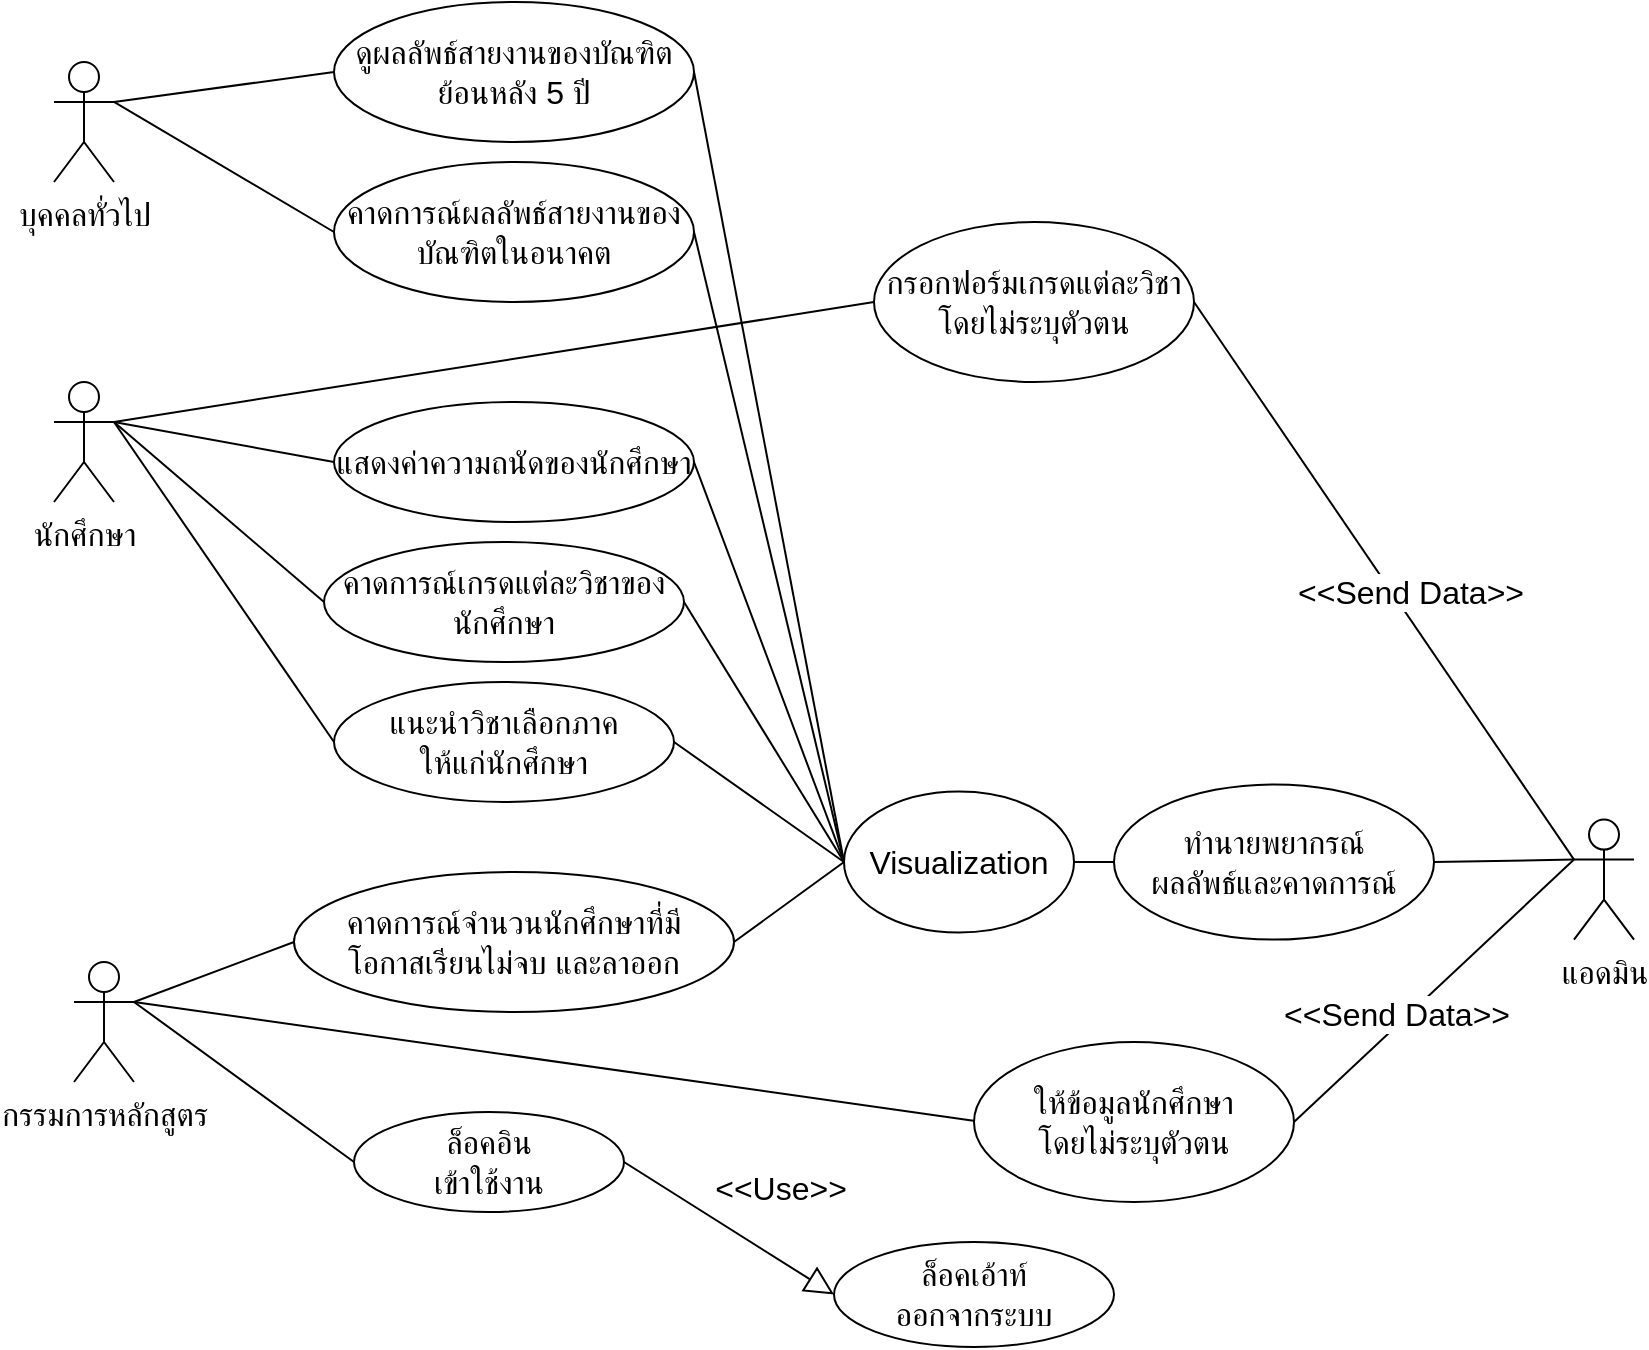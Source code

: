 <mxfile version="18.1.3" type="device"><diagram id="_vLM0q5tYPxkM13smPbt" name="Page-1"><mxGraphModel dx="1662" dy="794" grid="1" gridSize="10" guides="1" tooltips="1" connect="1" arrows="1" fold="1" page="1" pageScale="1" pageWidth="827" pageHeight="1169" math="0" shadow="0"><root><mxCell id="0"/><mxCell id="1" parent="0"/><mxCell id="81Vus9PUht1-0RsdPjCS-26" style="edgeStyle=none;rounded=0;orthogonalLoop=1;jettySize=auto;html=1;exitX=1;exitY=0.333;exitDx=0;exitDy=0;exitPerimeter=0;entryX=0;entryY=0.5;entryDx=0;entryDy=0;startArrow=none;startFill=0;endArrow=none;endFill=0;strokeColor=default;fontSize=16;" parent="1" source="81Vus9PUht1-0RsdPjCS-1" target="81Vus9PUht1-0RsdPjCS-11" edge="1"><mxGeometry relative="1" as="geometry"/></mxCell><mxCell id="81Vus9PUht1-0RsdPjCS-28" style="edgeStyle=none;rounded=0;orthogonalLoop=1;jettySize=auto;html=1;exitX=1;exitY=0.333;exitDx=0;exitDy=0;exitPerimeter=0;entryX=0;entryY=0.5;entryDx=0;entryDy=0;startArrow=none;startFill=0;endArrow=none;endFill=0;strokeColor=default;fontSize=16;" parent="1" source="81Vus9PUht1-0RsdPjCS-1" target="81Vus9PUht1-0RsdPjCS-15" edge="1"><mxGeometry relative="1" as="geometry"/></mxCell><mxCell id="81Vus9PUht1-0RsdPjCS-29" style="edgeStyle=none;rounded=0;orthogonalLoop=1;jettySize=auto;html=1;exitX=1;exitY=0.333;exitDx=0;exitDy=0;exitPerimeter=0;entryX=0;entryY=0.5;entryDx=0;entryDy=0;startArrow=none;startFill=0;endArrow=none;endFill=0;strokeColor=default;fontSize=16;" parent="1" source="81Vus9PUht1-0RsdPjCS-1" target="81Vus9PUht1-0RsdPjCS-13" edge="1"><mxGeometry relative="1" as="geometry"/></mxCell><mxCell id="81Vus9PUht1-0RsdPjCS-30" style="edgeStyle=none;rounded=0;orthogonalLoop=1;jettySize=auto;html=1;exitX=1;exitY=0.333;exitDx=0;exitDy=0;exitPerimeter=0;entryX=0;entryY=0.5;entryDx=0;entryDy=0;startArrow=none;startFill=0;endArrow=none;endFill=0;strokeColor=default;fontSize=16;" parent="1" source="81Vus9PUht1-0RsdPjCS-1" target="81Vus9PUht1-0RsdPjCS-14" edge="1"><mxGeometry relative="1" as="geometry"/></mxCell><mxCell id="81Vus9PUht1-0RsdPjCS-1" value="นักศึกษา" style="shape=umlActor;verticalLabelPosition=bottom;verticalAlign=top;html=1;outlineConnect=0;fontSize=16;" parent="1" vertex="1"><mxGeometry x="80" y="210" width="30" height="60" as="geometry"/></mxCell><mxCell id="81Vus9PUht1-0RsdPjCS-24" style="edgeStyle=none;rounded=0;orthogonalLoop=1;jettySize=auto;html=1;exitX=1;exitY=0.333;exitDx=0;exitDy=0;exitPerimeter=0;entryX=0;entryY=0.5;entryDx=0;entryDy=0;endArrow=none;endFill=0;fontSize=16;" parent="1" source="81Vus9PUht1-0RsdPjCS-5" target="81Vus9PUht1-0RsdPjCS-8" edge="1"><mxGeometry relative="1" as="geometry"/></mxCell><mxCell id="81Vus9PUht1-0RsdPjCS-33" style="edgeStyle=none;rounded=0;orthogonalLoop=1;jettySize=auto;html=1;exitX=1;exitY=0.333;exitDx=0;exitDy=0;exitPerimeter=0;entryX=0;entryY=0.5;entryDx=0;entryDy=0;startArrow=none;startFill=0;endArrow=none;endFill=0;strokeColor=default;fontSize=16;" parent="1" source="81Vus9PUht1-0RsdPjCS-5" target="81Vus9PUht1-0RsdPjCS-16" edge="1"><mxGeometry relative="1" as="geometry"/></mxCell><mxCell id="81Vus9PUht1-0RsdPjCS-34" style="edgeStyle=none;rounded=0;orthogonalLoop=1;jettySize=auto;html=1;exitX=1;exitY=0.333;exitDx=0;exitDy=0;exitPerimeter=0;startArrow=none;startFill=0;endArrow=none;endFill=0;strokeColor=default;entryX=0.026;entryY=0.5;entryDx=0;entryDy=0;entryPerimeter=0;fontSize=16;" parent="1" source="81Vus9PUht1-0RsdPjCS-5" target="81Vus9PUht1-0RsdPjCS-19" edge="1"><mxGeometry relative="1" as="geometry"><mxPoint x="450" y="1100" as="targetPoint"/></mxGeometry></mxCell><mxCell id="81Vus9PUht1-0RsdPjCS-5" value="กรรมการหลักสูตร" style="shape=umlActor;verticalLabelPosition=bottom;verticalAlign=top;html=1;outlineConnect=0;fontSize=16;" parent="1" vertex="1"><mxGeometry x="90" y="500" width="30" height="60" as="geometry"/></mxCell><mxCell id="81Vus9PUht1-0RsdPjCS-25" style="edgeStyle=none;rounded=0;orthogonalLoop=1;jettySize=auto;html=1;exitX=1;exitY=0.5;exitDx=0;exitDy=0;endArrow=block;endFill=0;startArrow=none;startFill=0;strokeColor=default;entryX=0;entryY=0.5;entryDx=0;entryDy=0;fontSize=16;strokeWidth=1;endSize=12;" parent="1" source="81Vus9PUht1-0RsdPjCS-8" target="81Vus9PUht1-0RsdPjCS-10" edge="1"><mxGeometry relative="1" as="geometry"><mxPoint x="290" y="1110" as="targetPoint"/></mxGeometry></mxCell><mxCell id="81Vus9PUht1-0RsdPjCS-55" value="&amp;lt;&amp;lt;Use&amp;gt;&amp;gt;" style="edgeLabel;html=1;align=center;verticalAlign=middle;resizable=0;points=[];fontSize=16;labelBackgroundColor=none;" parent="81Vus9PUht1-0RsdPjCS-25" vertex="1" connectable="0"><mxGeometry x="-0.051" y="1" relative="1" as="geometry"><mxPoint x="27" y="-18" as="offset"/></mxGeometry></mxCell><mxCell id="81Vus9PUht1-0RsdPjCS-8" value="ล็อคอิน&lt;br&gt;เข้าใช้งาน" style="ellipse;whiteSpace=wrap;html=1;fontSize=16;" parent="1" vertex="1"><mxGeometry x="230" y="575" width="135" height="50" as="geometry"/></mxCell><mxCell id="81Vus9PUht1-0RsdPjCS-53" style="edgeStyle=none;rounded=0;orthogonalLoop=1;jettySize=auto;html=1;exitX=1;exitY=0.333;exitDx=0;exitDy=0;exitPerimeter=0;entryX=0;entryY=0.5;entryDx=0;entryDy=0;startArrow=none;startFill=0;endArrow=none;endFill=0;strokeColor=default;fontSize=16;" parent="1" source="81Vus9PUht1-0RsdPjCS-9" target="81Vus9PUht1-0RsdPjCS-48" edge="1"><mxGeometry relative="1" as="geometry"/></mxCell><mxCell id="81Vus9PUht1-0RsdPjCS-54" style="edgeStyle=none;rounded=0;orthogonalLoop=1;jettySize=auto;html=1;exitX=1;exitY=0.333;exitDx=0;exitDy=0;exitPerimeter=0;entryX=0;entryY=0.5;entryDx=0;entryDy=0;startArrow=none;startFill=0;endArrow=none;endFill=0;strokeColor=default;fontSize=16;" parent="1" source="81Vus9PUht1-0RsdPjCS-9" target="81Vus9PUht1-0RsdPjCS-50" edge="1"><mxGeometry relative="1" as="geometry"/></mxCell><mxCell id="81Vus9PUht1-0RsdPjCS-9" value="บุคคลทั่วไป" style="shape=umlActor;verticalLabelPosition=bottom;verticalAlign=top;html=1;outlineConnect=0;fontSize=16;" parent="1" vertex="1"><mxGeometry x="80" y="50" width="30" height="60" as="geometry"/></mxCell><mxCell id="81Vus9PUht1-0RsdPjCS-10" value="ล็อคเอ้าท์&lt;br&gt;ออกจากระบบ" style="ellipse;whiteSpace=wrap;html=1;fontSize=16;" parent="1" vertex="1"><mxGeometry x="470" y="640" width="140" height="52.5" as="geometry"/></mxCell><mxCell id="81Vus9PUht1-0RsdPjCS-38" style="edgeStyle=none;rounded=0;orthogonalLoop=1;jettySize=auto;html=1;exitX=1;exitY=0.5;exitDx=0;exitDy=0;startArrow=none;startFill=0;endArrow=none;endFill=0;strokeColor=default;entryX=0;entryY=0.333;entryDx=0;entryDy=0;entryPerimeter=0;fontSize=16;" parent="1" source="81Vus9PUht1-0RsdPjCS-11" target="81Vus9PUht1-0RsdPjCS-22" edge="1"><mxGeometry relative="1" as="geometry"><mxPoint x="1170" y="510" as="targetPoint"/></mxGeometry></mxCell><mxCell id="81Vus9PUht1-0RsdPjCS-68" value="&amp;lt;&amp;lt;Send Data&amp;gt;&amp;gt;" style="edgeLabel;html=1;align=center;verticalAlign=middle;resizable=0;points=[];fontSize=16;labelBackgroundColor=default;" parent="81Vus9PUht1-0RsdPjCS-38" vertex="1" connectable="0"><mxGeometry x="0.118" y="-1" relative="1" as="geometry"><mxPoint x="2" y="-12" as="offset"/></mxGeometry></mxCell><mxCell id="81Vus9PUht1-0RsdPjCS-11" value="กรอกฟอร์มเกรดแต่ละวิชาโดยไม่ระบุตัวตน" style="ellipse;whiteSpace=wrap;html=1;fontSize=16;" parent="1" vertex="1"><mxGeometry x="490" y="130" width="160" height="80" as="geometry"/></mxCell><mxCell id="81Vus9PUht1-0RsdPjCS-13" value="คาดการณ์เกรดแต่ละวิชาของนักศึกษา" style="ellipse;whiteSpace=wrap;html=1;fontSize=16;" parent="1" vertex="1"><mxGeometry x="215" y="290" width="180" height="60" as="geometry"/></mxCell><mxCell id="81Vus9PUht1-0RsdPjCS-14" value="แนะนำวิชาเลือกภาค&lt;br&gt;ให้แก่นักศึกษา" style="ellipse;whiteSpace=wrap;html=1;fontSize=16;" parent="1" vertex="1"><mxGeometry x="220" y="360" width="170" height="60" as="geometry"/></mxCell><mxCell id="81Vus9PUht1-0RsdPjCS-15" value="แสดงค่าความถนัดของนักศึกษา" style="ellipse;whiteSpace=wrap;html=1;fontSize=16;" parent="1" vertex="1"><mxGeometry x="220" y="220" width="180" height="60" as="geometry"/></mxCell><mxCell id="81Vus9PUht1-0RsdPjCS-16" value="คาดการณ์จำนวนนักศึกษาที่มี&lt;br&gt;โอกาสเรียนไม่จบ และลาออก" style="ellipse;whiteSpace=wrap;html=1;fontSize=16;" parent="1" vertex="1"><mxGeometry x="200" y="455" width="220" height="70" as="geometry"/></mxCell><mxCell id="81Vus9PUht1-0RsdPjCS-37" style="edgeStyle=none;rounded=0;orthogonalLoop=1;jettySize=auto;html=1;exitX=1;exitY=0.5;exitDx=0;exitDy=0;startArrow=none;startFill=0;endArrow=none;endFill=0;strokeColor=default;entryX=0;entryY=0.333;entryDx=0;entryDy=0;entryPerimeter=0;fontSize=16;" parent="1" source="81Vus9PUht1-0RsdPjCS-19" target="81Vus9PUht1-0RsdPjCS-22" edge="1"><mxGeometry relative="1" as="geometry"><mxPoint x="1140" y="510" as="targetPoint"/></mxGeometry></mxCell><mxCell id="81Vus9PUht1-0RsdPjCS-67" value="&amp;lt;&amp;lt;Send Data&amp;gt;&amp;gt;" style="edgeLabel;html=1;align=center;verticalAlign=middle;resizable=0;points=[];fontSize=16;" parent="81Vus9PUht1-0RsdPjCS-37" vertex="1" connectable="0"><mxGeometry x="-0.112" y="-2" relative="1" as="geometry"><mxPoint x="-13" y="2" as="offset"/></mxGeometry></mxCell><mxCell id="81Vus9PUht1-0RsdPjCS-19" value="ให้ข้อมูลนักศึกษา&lt;br&gt;โดยไม่ระบุตัวตน" style="ellipse;whiteSpace=wrap;html=1;fontSize=16;" parent="1" vertex="1"><mxGeometry x="540" y="540" width="160" height="80" as="geometry"/></mxCell><mxCell id="81Vus9PUht1-0RsdPjCS-39" style="edgeStyle=none;rounded=0;orthogonalLoop=1;jettySize=auto;html=1;exitX=0;exitY=0.5;exitDx=0;exitDy=0;entryX=1;entryY=0.5;entryDx=0;entryDy=0;startArrow=none;startFill=0;endArrow=none;endFill=0;strokeColor=default;fontSize=16;" parent="1" source="81Vus9PUht1-0RsdPjCS-20" target="81Vus9PUht1-0RsdPjCS-21" edge="1"><mxGeometry relative="1" as="geometry"/></mxCell><mxCell id="81Vus9PUht1-0RsdPjCS-20" value="ทำนายพยากรณ์&lt;br&gt;ผลลัพธ์และคาดการณ์" style="ellipse;whiteSpace=wrap;html=1;fontSize=16;" parent="1" vertex="1"><mxGeometry x="610" y="411.19" width="160" height="77.62" as="geometry"/></mxCell><mxCell id="81Vus9PUht1-0RsdPjCS-41" style="edgeStyle=none;rounded=0;orthogonalLoop=1;jettySize=auto;html=1;exitX=0;exitY=0.5;exitDx=0;exitDy=0;entryX=1;entryY=0.5;entryDx=0;entryDy=0;startArrow=none;startFill=0;endArrow=none;endFill=0;strokeColor=default;fontSize=16;" parent="1" source="81Vus9PUht1-0RsdPjCS-21" target="81Vus9PUht1-0RsdPjCS-15" edge="1"><mxGeometry relative="1" as="geometry"/></mxCell><mxCell id="81Vus9PUht1-0RsdPjCS-42" style="edgeStyle=none;rounded=0;orthogonalLoop=1;jettySize=auto;html=1;exitX=0;exitY=0.5;exitDx=0;exitDy=0;entryX=1;entryY=0.5;entryDx=0;entryDy=0;startArrow=none;startFill=0;endArrow=none;endFill=0;strokeColor=default;fontSize=16;" parent="1" source="81Vus9PUht1-0RsdPjCS-21" target="81Vus9PUht1-0RsdPjCS-13" edge="1"><mxGeometry relative="1" as="geometry"/></mxCell><mxCell id="81Vus9PUht1-0RsdPjCS-43" style="edgeStyle=none;rounded=0;orthogonalLoop=1;jettySize=auto;html=1;exitX=0;exitY=0.5;exitDx=0;exitDy=0;entryX=1;entryY=0.5;entryDx=0;entryDy=0;startArrow=none;startFill=0;endArrow=none;endFill=0;strokeColor=default;fontSize=16;" parent="1" source="81Vus9PUht1-0RsdPjCS-21" target="81Vus9PUht1-0RsdPjCS-14" edge="1"><mxGeometry relative="1" as="geometry"/></mxCell><mxCell id="81Vus9PUht1-0RsdPjCS-46" style="edgeStyle=none;rounded=0;orthogonalLoop=1;jettySize=auto;html=1;exitX=0;exitY=0.5;exitDx=0;exitDy=0;entryX=1;entryY=0.5;entryDx=0;entryDy=0;startArrow=none;startFill=0;endArrow=none;endFill=0;strokeColor=default;fontSize=16;" parent="1" source="81Vus9PUht1-0RsdPjCS-21" target="81Vus9PUht1-0RsdPjCS-16" edge="1"><mxGeometry relative="1" as="geometry"/></mxCell><mxCell id="81Vus9PUht1-0RsdPjCS-51" style="edgeStyle=none;rounded=0;orthogonalLoop=1;jettySize=auto;html=1;exitX=0;exitY=0.5;exitDx=0;exitDy=0;entryX=1;entryY=0.5;entryDx=0;entryDy=0;startArrow=none;startFill=0;endArrow=none;endFill=0;strokeColor=default;fontSize=16;" parent="1" source="81Vus9PUht1-0RsdPjCS-21" target="81Vus9PUht1-0RsdPjCS-48" edge="1"><mxGeometry relative="1" as="geometry"/></mxCell><mxCell id="81Vus9PUht1-0RsdPjCS-52" style="edgeStyle=none;rounded=0;orthogonalLoop=1;jettySize=auto;html=1;exitX=0;exitY=0.5;exitDx=0;exitDy=0;entryX=1;entryY=0.5;entryDx=0;entryDy=0;startArrow=none;startFill=0;endArrow=none;endFill=0;strokeColor=default;fontSize=16;" parent="1" source="81Vus9PUht1-0RsdPjCS-21" target="81Vus9PUht1-0RsdPjCS-50" edge="1"><mxGeometry relative="1" as="geometry"/></mxCell><mxCell id="81Vus9PUht1-0RsdPjCS-21" value="Visualization" style="ellipse;whiteSpace=wrap;html=1;fontSize=16;" parent="1" vertex="1"><mxGeometry x="475" y="414.75" width="115" height="70.5" as="geometry"/></mxCell><mxCell id="81Vus9PUht1-0RsdPjCS-36" style="edgeStyle=none;rounded=0;orthogonalLoop=1;jettySize=auto;html=1;exitX=0;exitY=0.333;exitDx=0;exitDy=0;exitPerimeter=0;entryX=1;entryY=0.5;entryDx=0;entryDy=0;startArrow=none;startFill=0;endArrow=none;endFill=0;strokeColor=default;fontSize=16;" parent="1" source="81Vus9PUht1-0RsdPjCS-22" target="81Vus9PUht1-0RsdPjCS-20" edge="1"><mxGeometry relative="1" as="geometry"/></mxCell><mxCell id="81Vus9PUht1-0RsdPjCS-22" value="แอดมิน" style="shape=umlActor;verticalLabelPosition=bottom;verticalAlign=top;html=1;outlineConnect=0;fontSize=16;" parent="1" vertex="1"><mxGeometry x="840" y="428.81" width="30" height="60" as="geometry"/></mxCell><mxCell id="81Vus9PUht1-0RsdPjCS-48" value="ดูผลลัพธ์สายงานของบัณฑิตย้อนหลัง 5 ปี" style="ellipse;whiteSpace=wrap;html=1;fontSize=16;" parent="1" vertex="1"><mxGeometry x="220" y="20" width="180" height="70" as="geometry"/></mxCell><mxCell id="81Vus9PUht1-0RsdPjCS-49" style="edgeStyle=none;rounded=0;orthogonalLoop=1;jettySize=auto;html=1;exitX=0.5;exitY=1;exitDx=0;exitDy=0;startArrow=none;startFill=0;endArrow=none;endFill=0;strokeColor=default;fontSize=16;" parent="1" source="81Vus9PUht1-0RsdPjCS-15" target="81Vus9PUht1-0RsdPjCS-15" edge="1"><mxGeometry relative="1" as="geometry"/></mxCell><mxCell id="81Vus9PUht1-0RsdPjCS-50" value="คาดการณ์ผลลัพธ์สายงานของบัณฑิตในอนาคต" style="ellipse;whiteSpace=wrap;html=1;fontSize=16;" parent="1" vertex="1"><mxGeometry x="220" y="100" width="180" height="70" as="geometry"/></mxCell></root></mxGraphModel></diagram></mxfile>